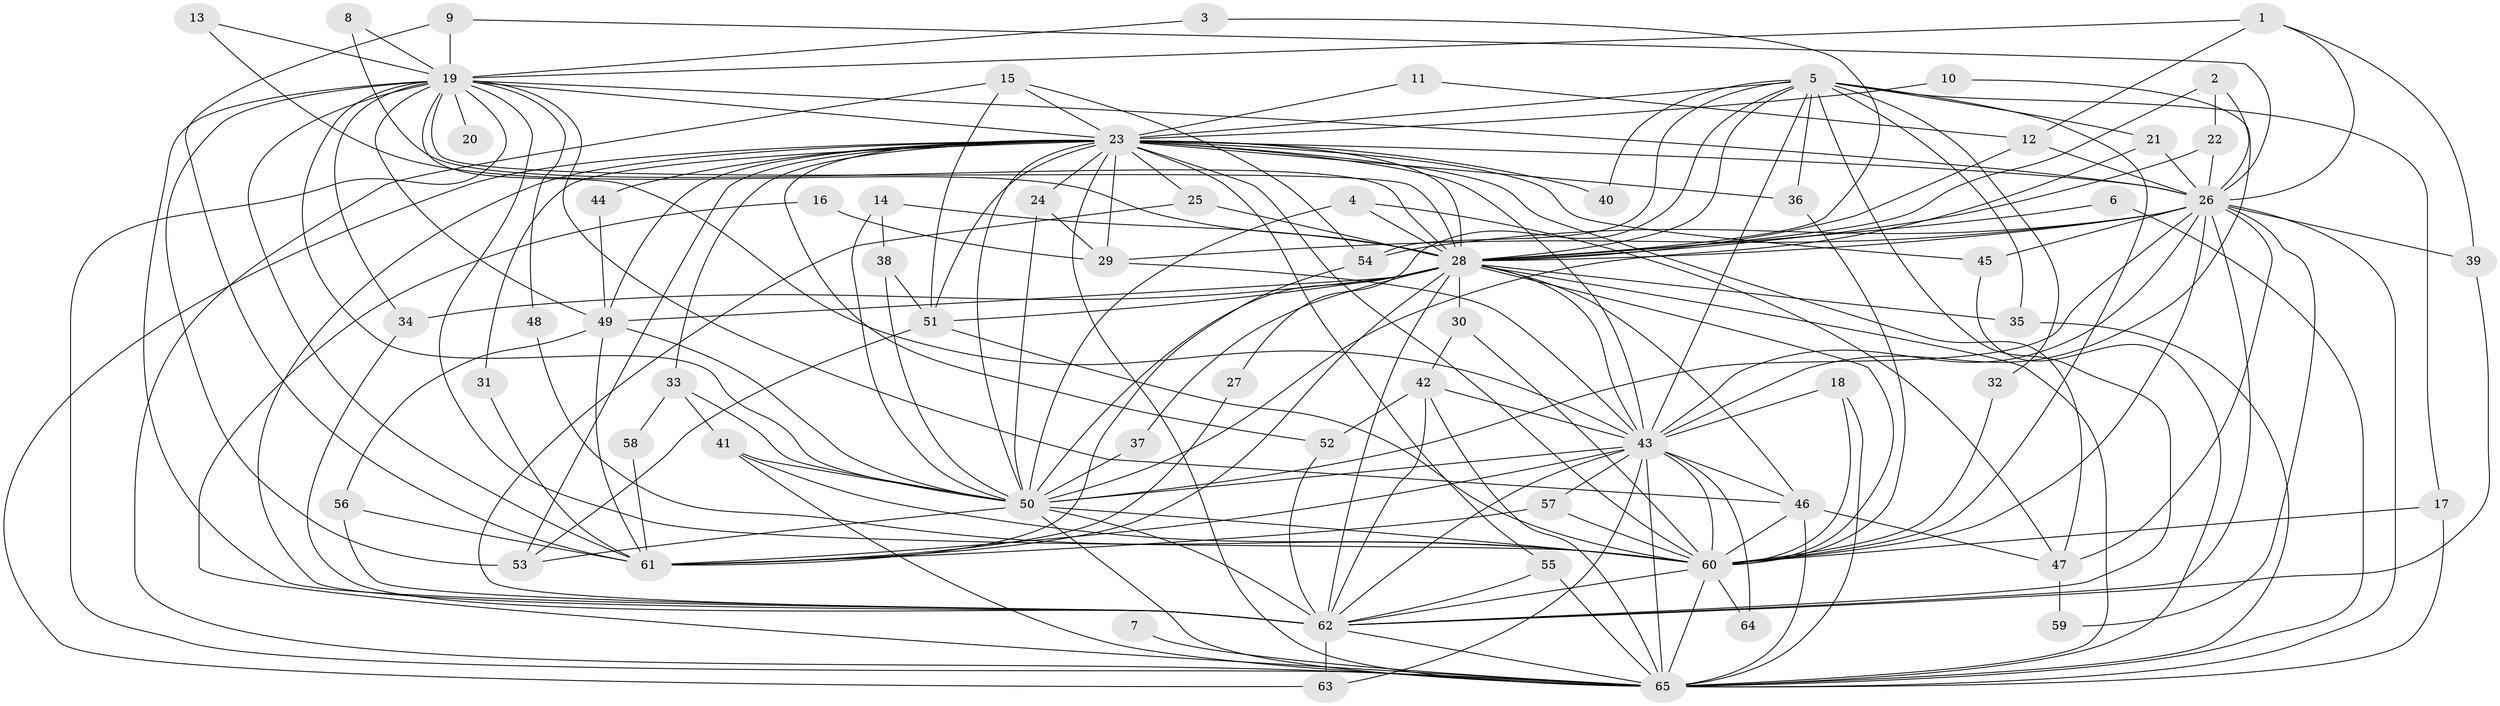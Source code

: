 // original degree distribution, {25: 0.007692307692307693, 19: 0.007692307692307693, 17: 0.007692307692307693, 24: 0.015384615384615385, 23: 0.023076923076923078, 20: 0.007692307692307693, 31: 0.007692307692307693, 5: 0.015384615384615385, 4: 0.11538461538461539, 9: 0.007692307692307693, 3: 0.26153846153846155, 2: 0.4846153846153846, 7: 0.015384615384615385, 8: 0.007692307692307693, 6: 0.015384615384615385}
// Generated by graph-tools (version 1.1) at 2025/49/03/09/25 03:49:33]
// undirected, 65 vertices, 188 edges
graph export_dot {
graph [start="1"]
  node [color=gray90,style=filled];
  1;
  2;
  3;
  4;
  5;
  6;
  7;
  8;
  9;
  10;
  11;
  12;
  13;
  14;
  15;
  16;
  17;
  18;
  19;
  20;
  21;
  22;
  23;
  24;
  25;
  26;
  27;
  28;
  29;
  30;
  31;
  32;
  33;
  34;
  35;
  36;
  37;
  38;
  39;
  40;
  41;
  42;
  43;
  44;
  45;
  46;
  47;
  48;
  49;
  50;
  51;
  52;
  53;
  54;
  55;
  56;
  57;
  58;
  59;
  60;
  61;
  62;
  63;
  64;
  65;
  1 -- 12 [weight=1.0];
  1 -- 19 [weight=1.0];
  1 -- 26 [weight=1.0];
  1 -- 39 [weight=1.0];
  2 -- 22 [weight=1.0];
  2 -- 26 [weight=1.0];
  2 -- 28 [weight=1.0];
  3 -- 19 [weight=1.0];
  3 -- 28 [weight=1.0];
  4 -- 28 [weight=1.0];
  4 -- 47 [weight=1.0];
  4 -- 50 [weight=1.0];
  5 -- 17 [weight=1.0];
  5 -- 21 [weight=1.0];
  5 -- 23 [weight=1.0];
  5 -- 27 [weight=1.0];
  5 -- 28 [weight=1.0];
  5 -- 32 [weight=1.0];
  5 -- 35 [weight=1.0];
  5 -- 36 [weight=1.0];
  5 -- 40 [weight=1.0];
  5 -- 43 [weight=1.0];
  5 -- 54 [weight=1.0];
  5 -- 60 [weight=1.0];
  5 -- 62 [weight=1.0];
  6 -- 28 [weight=1.0];
  6 -- 65 [weight=1.0];
  7 -- 65 [weight=1.0];
  8 -- 19 [weight=1.0];
  8 -- 28 [weight=1.0];
  9 -- 19 [weight=1.0];
  9 -- 26 [weight=1.0];
  9 -- 61 [weight=1.0];
  10 -- 23 [weight=1.0];
  10 -- 43 [weight=1.0];
  11 -- 12 [weight=1.0];
  11 -- 23 [weight=1.0];
  12 -- 26 [weight=1.0];
  12 -- 28 [weight=1.0];
  13 -- 19 [weight=1.0];
  13 -- 28 [weight=1.0];
  14 -- 28 [weight=1.0];
  14 -- 38 [weight=1.0];
  14 -- 50 [weight=1.0];
  15 -- 23 [weight=1.0];
  15 -- 51 [weight=1.0];
  15 -- 54 [weight=1.0];
  15 -- 65 [weight=1.0];
  16 -- 29 [weight=1.0];
  16 -- 65 [weight=1.0];
  17 -- 60 [weight=1.0];
  17 -- 65 [weight=1.0];
  18 -- 43 [weight=1.0];
  18 -- 60 [weight=1.0];
  18 -- 65 [weight=1.0];
  19 -- 20 [weight=1.0];
  19 -- 23 [weight=2.0];
  19 -- 26 [weight=1.0];
  19 -- 28 [weight=2.0];
  19 -- 34 [weight=1.0];
  19 -- 43 [weight=1.0];
  19 -- 46 [weight=1.0];
  19 -- 48 [weight=1.0];
  19 -- 49 [weight=1.0];
  19 -- 50 [weight=1.0];
  19 -- 53 [weight=1.0];
  19 -- 60 [weight=1.0];
  19 -- 61 [weight=1.0];
  19 -- 62 [weight=1.0];
  19 -- 65 [weight=2.0];
  21 -- 26 [weight=1.0];
  21 -- 50 [weight=1.0];
  22 -- 26 [weight=1.0];
  22 -- 28 [weight=1.0];
  23 -- 24 [weight=1.0];
  23 -- 25 [weight=1.0];
  23 -- 26 [weight=1.0];
  23 -- 28 [weight=3.0];
  23 -- 29 [weight=1.0];
  23 -- 31 [weight=1.0];
  23 -- 33 [weight=1.0];
  23 -- 36 [weight=1.0];
  23 -- 40 [weight=1.0];
  23 -- 43 [weight=1.0];
  23 -- 44 [weight=2.0];
  23 -- 45 [weight=1.0];
  23 -- 47 [weight=1.0];
  23 -- 49 [weight=1.0];
  23 -- 50 [weight=2.0];
  23 -- 51 [weight=1.0];
  23 -- 52 [weight=1.0];
  23 -- 53 [weight=1.0];
  23 -- 55 [weight=1.0];
  23 -- 60 [weight=2.0];
  23 -- 62 [weight=1.0];
  23 -- 63 [weight=1.0];
  23 -- 65 [weight=1.0];
  24 -- 29 [weight=1.0];
  24 -- 50 [weight=1.0];
  25 -- 28 [weight=1.0];
  25 -- 62 [weight=1.0];
  26 -- 28 [weight=2.0];
  26 -- 29 [weight=1.0];
  26 -- 39 [weight=1.0];
  26 -- 43 [weight=2.0];
  26 -- 45 [weight=1.0];
  26 -- 47 [weight=1.0];
  26 -- 50 [weight=1.0];
  26 -- 54 [weight=1.0];
  26 -- 59 [weight=1.0];
  26 -- 60 [weight=1.0];
  26 -- 62 [weight=1.0];
  26 -- 65 [weight=2.0];
  27 -- 61 [weight=1.0];
  28 -- 30 [weight=1.0];
  28 -- 34 [weight=1.0];
  28 -- 35 [weight=1.0];
  28 -- 37 [weight=1.0];
  28 -- 43 [weight=2.0];
  28 -- 46 [weight=1.0];
  28 -- 49 [weight=1.0];
  28 -- 50 [weight=4.0];
  28 -- 51 [weight=2.0];
  28 -- 60 [weight=2.0];
  28 -- 61 [weight=1.0];
  28 -- 62 [weight=2.0];
  28 -- 65 [weight=2.0];
  29 -- 43 [weight=1.0];
  30 -- 42 [weight=1.0];
  30 -- 60 [weight=1.0];
  31 -- 61 [weight=1.0];
  32 -- 60 [weight=1.0];
  33 -- 41 [weight=1.0];
  33 -- 50 [weight=1.0];
  33 -- 58 [weight=1.0];
  34 -- 62 [weight=1.0];
  35 -- 65 [weight=1.0];
  36 -- 60 [weight=1.0];
  37 -- 50 [weight=1.0];
  38 -- 50 [weight=1.0];
  38 -- 51 [weight=1.0];
  39 -- 62 [weight=1.0];
  41 -- 50 [weight=1.0];
  41 -- 60 [weight=1.0];
  41 -- 65 [weight=1.0];
  42 -- 43 [weight=1.0];
  42 -- 52 [weight=1.0];
  42 -- 62 [weight=2.0];
  42 -- 65 [weight=1.0];
  43 -- 46 [weight=1.0];
  43 -- 50 [weight=1.0];
  43 -- 57 [weight=1.0];
  43 -- 60 [weight=1.0];
  43 -- 61 [weight=1.0];
  43 -- 62 [weight=1.0];
  43 -- 63 [weight=1.0];
  43 -- 64 [weight=1.0];
  43 -- 65 [weight=1.0];
  44 -- 49 [weight=1.0];
  45 -- 65 [weight=1.0];
  46 -- 47 [weight=1.0];
  46 -- 60 [weight=1.0];
  46 -- 65 [weight=1.0];
  47 -- 59 [weight=1.0];
  48 -- 60 [weight=1.0];
  49 -- 50 [weight=2.0];
  49 -- 56 [weight=1.0];
  49 -- 61 [weight=1.0];
  50 -- 53 [weight=1.0];
  50 -- 60 [weight=1.0];
  50 -- 62 [weight=1.0];
  50 -- 65 [weight=1.0];
  51 -- 53 [weight=1.0];
  51 -- 60 [weight=1.0];
  52 -- 62 [weight=1.0];
  54 -- 61 [weight=1.0];
  55 -- 62 [weight=1.0];
  55 -- 65 [weight=1.0];
  56 -- 61 [weight=1.0];
  56 -- 62 [weight=1.0];
  57 -- 60 [weight=2.0];
  57 -- 61 [weight=1.0];
  58 -- 61 [weight=1.0];
  60 -- 62 [weight=1.0];
  60 -- 64 [weight=1.0];
  60 -- 65 [weight=1.0];
  62 -- 63 [weight=1.0];
  62 -- 65 [weight=1.0];
}
